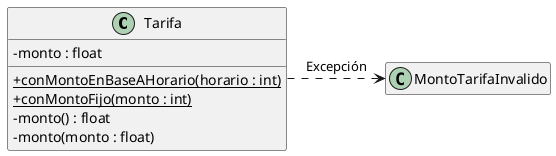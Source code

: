 @startuml

skinparam classAttributeIconSize 0
hide empty members

class Tarifa {
  - monto : float

  {static} + conMontoEnBaseAHorario(horario : int)
  {static} + conMontoFijo(monto : int)
  - monto() : float
  - monto(monto : float)
}

Tarifa .ri.> MontoTarifaInvalido : Excepción

@enduml
